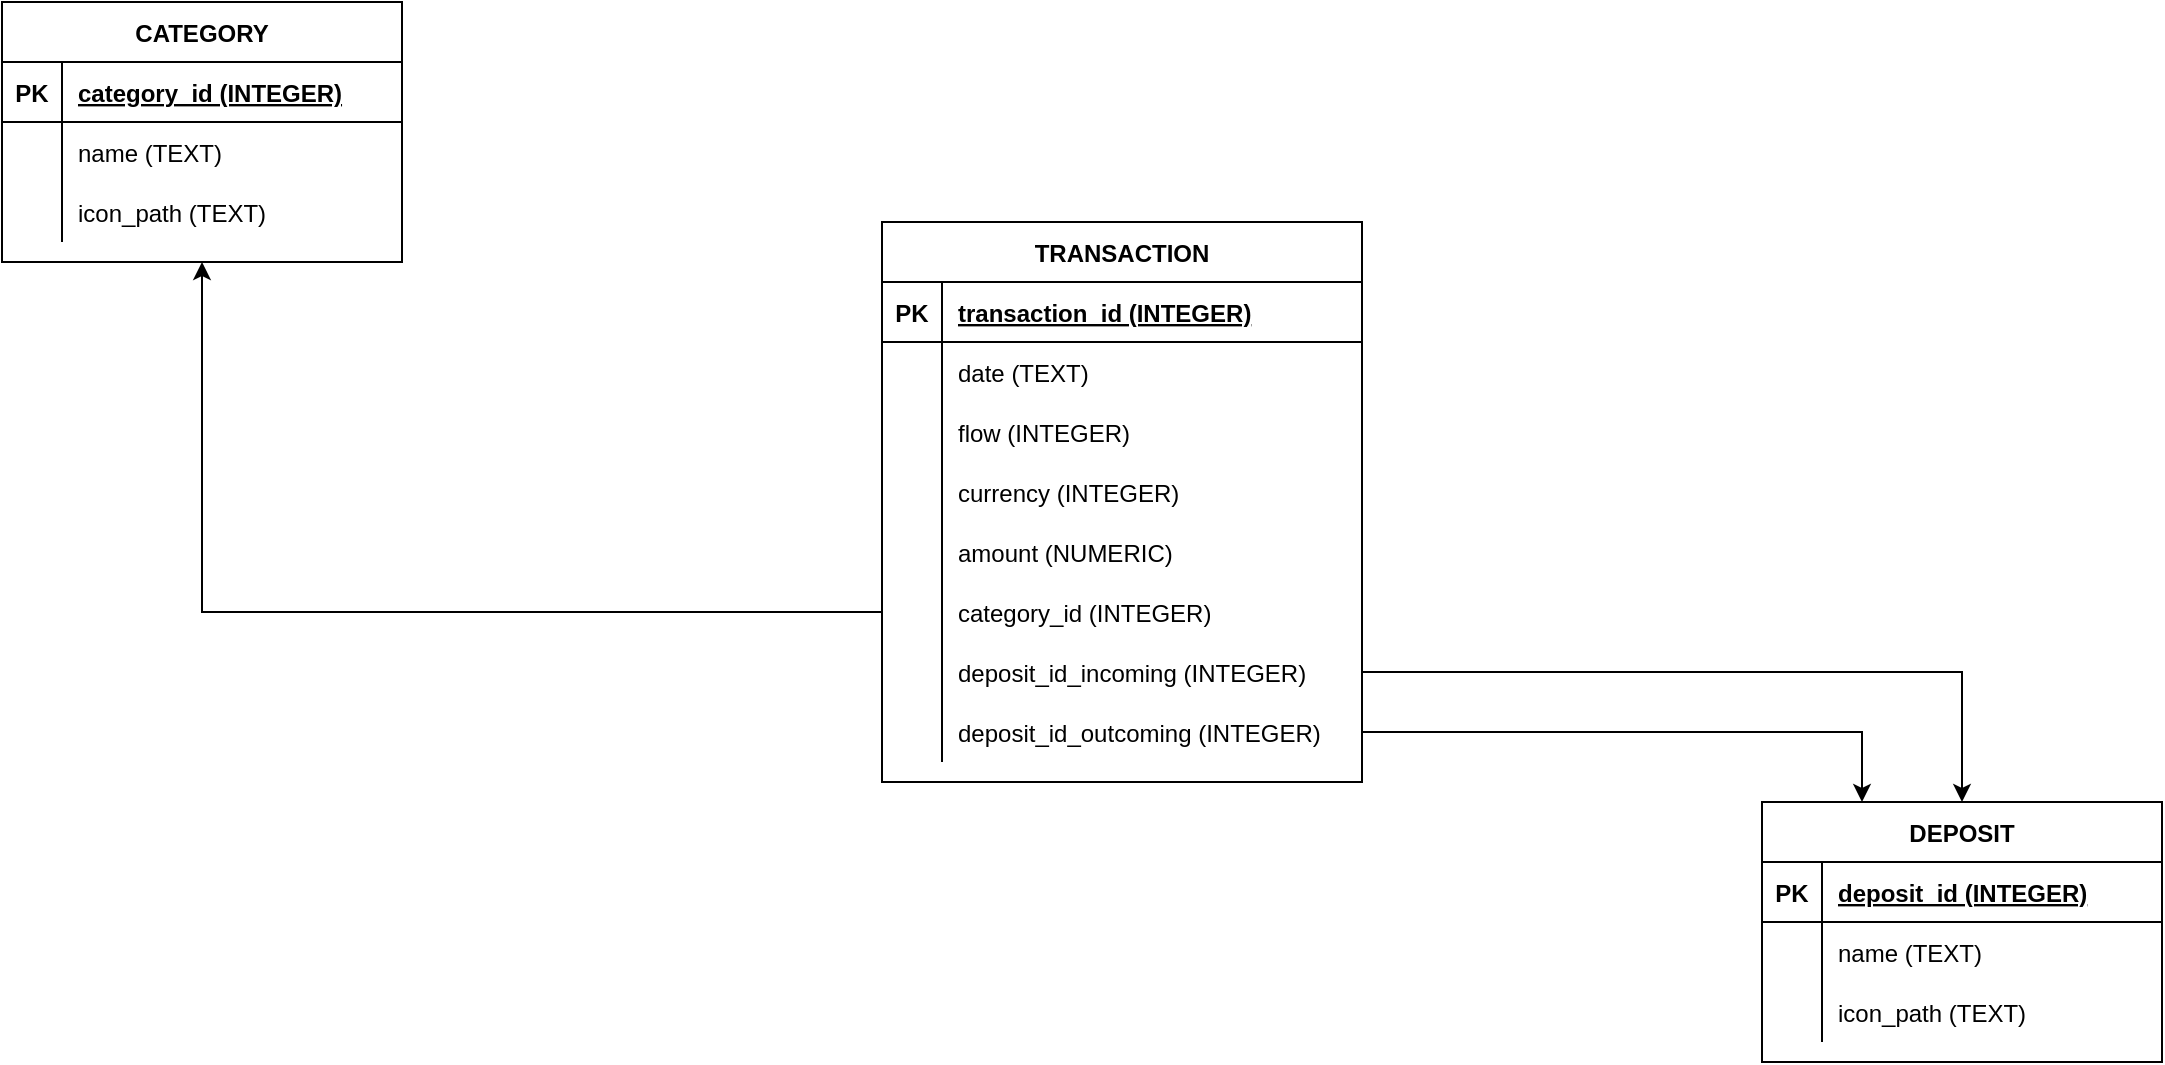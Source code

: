 <mxfile version="15.4.0" type="device"><diagram id="8qpNiA5VyCIMgv-crcEX" name="Pagina-1"><mxGraphModel dx="1645" dy="831" grid="1" gridSize="10" guides="1" tooltips="1" connect="1" arrows="1" fold="1" page="1" pageScale="1" pageWidth="1169" pageHeight="827" math="0" shadow="0"><root><mxCell id="0"/><mxCell id="1" parent="0"/><mxCell id="LB3a1khxftHYaIcWio2G-5" value="TRANSACTION" style="shape=table;startSize=30;container=1;collapsible=1;childLayout=tableLayout;fixedRows=1;rowLines=0;fontStyle=1;align=center;resizeLast=1;" vertex="1" parent="1"><mxGeometry x="480" y="270" width="240" height="280" as="geometry"><mxRectangle x="480" y="270" width="120" height="30" as="alternateBounds"/></mxGeometry></mxCell><mxCell id="LB3a1khxftHYaIcWio2G-6" value="" style="shape=partialRectangle;collapsible=0;dropTarget=0;pointerEvents=0;fillColor=none;top=0;left=0;bottom=1;right=0;points=[[0,0.5],[1,0.5]];portConstraint=eastwest;" vertex="1" parent="LB3a1khxftHYaIcWio2G-5"><mxGeometry y="30" width="240" height="30" as="geometry"/></mxCell><mxCell id="LB3a1khxftHYaIcWio2G-7" value="PK" style="shape=partialRectangle;connectable=0;fillColor=none;top=0;left=0;bottom=0;right=0;fontStyle=1;overflow=hidden;" vertex="1" parent="LB3a1khxftHYaIcWio2G-6"><mxGeometry width="30" height="30" as="geometry"><mxRectangle width="30" height="30" as="alternateBounds"/></mxGeometry></mxCell><mxCell id="LB3a1khxftHYaIcWio2G-8" value="transaction_id (INTEGER)" style="shape=partialRectangle;connectable=0;fillColor=none;top=0;left=0;bottom=0;right=0;align=left;spacingLeft=6;fontStyle=5;overflow=hidden;" vertex="1" parent="LB3a1khxftHYaIcWio2G-6"><mxGeometry x="30" width="210" height="30" as="geometry"><mxRectangle width="210" height="30" as="alternateBounds"/></mxGeometry></mxCell><mxCell id="LB3a1khxftHYaIcWio2G-9" value="" style="shape=partialRectangle;collapsible=0;dropTarget=0;pointerEvents=0;fillColor=none;top=0;left=0;bottom=0;right=0;points=[[0,0.5],[1,0.5]];portConstraint=eastwest;" vertex="1" parent="LB3a1khxftHYaIcWio2G-5"><mxGeometry y="60" width="240" height="30" as="geometry"/></mxCell><mxCell id="LB3a1khxftHYaIcWio2G-10" value="" style="shape=partialRectangle;connectable=0;fillColor=none;top=0;left=0;bottom=0;right=0;editable=1;overflow=hidden;" vertex="1" parent="LB3a1khxftHYaIcWio2G-9"><mxGeometry width="30" height="30" as="geometry"><mxRectangle width="30" height="30" as="alternateBounds"/></mxGeometry></mxCell><mxCell id="LB3a1khxftHYaIcWio2G-11" value="date (TEXT)" style="shape=partialRectangle;connectable=0;fillColor=none;top=0;left=0;bottom=0;right=0;align=left;spacingLeft=6;overflow=hidden;" vertex="1" parent="LB3a1khxftHYaIcWio2G-9"><mxGeometry x="30" width="210" height="30" as="geometry"><mxRectangle width="210" height="30" as="alternateBounds"/></mxGeometry></mxCell><mxCell id="LB3a1khxftHYaIcWio2G-12" value="" style="shape=partialRectangle;collapsible=0;dropTarget=0;pointerEvents=0;fillColor=none;top=0;left=0;bottom=0;right=0;points=[[0,0.5],[1,0.5]];portConstraint=eastwest;" vertex="1" parent="LB3a1khxftHYaIcWio2G-5"><mxGeometry y="90" width="240" height="30" as="geometry"/></mxCell><mxCell id="LB3a1khxftHYaIcWio2G-13" value="" style="shape=partialRectangle;connectable=0;fillColor=none;top=0;left=0;bottom=0;right=0;editable=1;overflow=hidden;" vertex="1" parent="LB3a1khxftHYaIcWio2G-12"><mxGeometry width="30" height="30" as="geometry"><mxRectangle width="30" height="30" as="alternateBounds"/></mxGeometry></mxCell><mxCell id="LB3a1khxftHYaIcWio2G-14" value="flow (INTEGER)" style="shape=partialRectangle;connectable=0;fillColor=none;top=0;left=0;bottom=0;right=0;align=left;spacingLeft=6;overflow=hidden;" vertex="1" parent="LB3a1khxftHYaIcWio2G-12"><mxGeometry x="30" width="210" height="30" as="geometry"><mxRectangle width="210" height="30" as="alternateBounds"/></mxGeometry></mxCell><mxCell id="LB3a1khxftHYaIcWio2G-15" value="" style="shape=partialRectangle;collapsible=0;dropTarget=0;pointerEvents=0;fillColor=none;top=0;left=0;bottom=0;right=0;points=[[0,0.5],[1,0.5]];portConstraint=eastwest;" vertex="1" parent="LB3a1khxftHYaIcWio2G-5"><mxGeometry y="120" width="240" height="30" as="geometry"/></mxCell><mxCell id="LB3a1khxftHYaIcWio2G-16" value="" style="shape=partialRectangle;connectable=0;fillColor=none;top=0;left=0;bottom=0;right=0;editable=1;overflow=hidden;" vertex="1" parent="LB3a1khxftHYaIcWio2G-15"><mxGeometry width="30" height="30" as="geometry"><mxRectangle width="30" height="30" as="alternateBounds"/></mxGeometry></mxCell><mxCell id="LB3a1khxftHYaIcWio2G-17" value="currency (INTEGER)" style="shape=partialRectangle;connectable=0;fillColor=none;top=0;left=0;bottom=0;right=0;align=left;spacingLeft=6;overflow=hidden;" vertex="1" parent="LB3a1khxftHYaIcWio2G-15"><mxGeometry x="30" width="210" height="30" as="geometry"><mxRectangle width="210" height="30" as="alternateBounds"/></mxGeometry></mxCell><mxCell id="LB3a1khxftHYaIcWio2G-19" value="" style="shape=partialRectangle;collapsible=0;dropTarget=0;pointerEvents=0;fillColor=none;top=0;left=0;bottom=0;right=0;points=[[0,0.5],[1,0.5]];portConstraint=eastwest;" vertex="1" parent="LB3a1khxftHYaIcWio2G-5"><mxGeometry y="150" width="240" height="30" as="geometry"/></mxCell><mxCell id="LB3a1khxftHYaIcWio2G-20" value="" style="shape=partialRectangle;connectable=0;fillColor=none;top=0;left=0;bottom=0;right=0;editable=1;overflow=hidden;" vertex="1" parent="LB3a1khxftHYaIcWio2G-19"><mxGeometry width="30" height="30" as="geometry"><mxRectangle width="30" height="30" as="alternateBounds"/></mxGeometry></mxCell><mxCell id="LB3a1khxftHYaIcWio2G-21" value="amount (NUMERIC)" style="shape=partialRectangle;connectable=0;fillColor=none;top=0;left=0;bottom=0;right=0;align=left;spacingLeft=6;overflow=hidden;" vertex="1" parent="LB3a1khxftHYaIcWio2G-19"><mxGeometry x="30" width="210" height="30" as="geometry"><mxRectangle width="210" height="30" as="alternateBounds"/></mxGeometry></mxCell><mxCell id="LB3a1khxftHYaIcWio2G-26" value="" style="shape=partialRectangle;collapsible=0;dropTarget=0;pointerEvents=0;fillColor=none;top=0;left=0;bottom=0;right=0;points=[[0,0.5],[1,0.5]];portConstraint=eastwest;" vertex="1" parent="LB3a1khxftHYaIcWio2G-5"><mxGeometry y="180" width="240" height="30" as="geometry"/></mxCell><mxCell id="LB3a1khxftHYaIcWio2G-27" value="" style="shape=partialRectangle;connectable=0;fillColor=none;top=0;left=0;bottom=0;right=0;editable=1;overflow=hidden;" vertex="1" parent="LB3a1khxftHYaIcWio2G-26"><mxGeometry width="30" height="30" as="geometry"><mxRectangle width="30" height="30" as="alternateBounds"/></mxGeometry></mxCell><mxCell id="LB3a1khxftHYaIcWio2G-28" value="category_id (INTEGER)" style="shape=partialRectangle;connectable=0;fillColor=none;top=0;left=0;bottom=0;right=0;align=left;spacingLeft=6;overflow=hidden;" vertex="1" parent="LB3a1khxftHYaIcWio2G-26"><mxGeometry x="30" width="210" height="30" as="geometry"><mxRectangle width="210" height="30" as="alternateBounds"/></mxGeometry></mxCell><mxCell id="LB3a1khxftHYaIcWio2G-23" value="" style="shape=partialRectangle;collapsible=0;dropTarget=0;pointerEvents=0;fillColor=none;top=0;left=0;bottom=0;right=0;points=[[0,0.5],[1,0.5]];portConstraint=eastwest;" vertex="1" parent="LB3a1khxftHYaIcWio2G-5"><mxGeometry y="210" width="240" height="30" as="geometry"/></mxCell><mxCell id="LB3a1khxftHYaIcWio2G-24" value="" style="shape=partialRectangle;connectable=0;fillColor=none;top=0;left=0;bottom=0;right=0;editable=1;overflow=hidden;" vertex="1" parent="LB3a1khxftHYaIcWio2G-23"><mxGeometry width="30" height="30" as="geometry"><mxRectangle width="30" height="30" as="alternateBounds"/></mxGeometry></mxCell><mxCell id="LB3a1khxftHYaIcWio2G-25" value="deposit_id_incoming (INTEGER)" style="shape=partialRectangle;connectable=0;fillColor=none;top=0;left=0;bottom=0;right=0;align=left;spacingLeft=6;overflow=hidden;" vertex="1" parent="LB3a1khxftHYaIcWio2G-23"><mxGeometry x="30" width="210" height="30" as="geometry"><mxRectangle width="210" height="30" as="alternateBounds"/></mxGeometry></mxCell><mxCell id="LB3a1khxftHYaIcWio2G-29" value="" style="shape=partialRectangle;collapsible=0;dropTarget=0;pointerEvents=0;fillColor=none;top=0;left=0;bottom=0;right=0;points=[[0,0.5],[1,0.5]];portConstraint=eastwest;" vertex="1" parent="LB3a1khxftHYaIcWio2G-5"><mxGeometry y="240" width="240" height="30" as="geometry"/></mxCell><mxCell id="LB3a1khxftHYaIcWio2G-30" value="" style="shape=partialRectangle;connectable=0;fillColor=none;top=0;left=0;bottom=0;right=0;editable=1;overflow=hidden;" vertex="1" parent="LB3a1khxftHYaIcWio2G-29"><mxGeometry width="30" height="30" as="geometry"><mxRectangle width="30" height="30" as="alternateBounds"/></mxGeometry></mxCell><mxCell id="LB3a1khxftHYaIcWio2G-31" value="deposit_id_outcoming (INTEGER)" style="shape=partialRectangle;connectable=0;fillColor=none;top=0;left=0;bottom=0;right=0;align=left;spacingLeft=6;overflow=hidden;" vertex="1" parent="LB3a1khxftHYaIcWio2G-29"><mxGeometry x="30" width="210" height="30" as="geometry"><mxRectangle width="210" height="30" as="alternateBounds"/></mxGeometry></mxCell><mxCell id="LB3a1khxftHYaIcWio2G-65" value="CATEGORY" style="shape=table;startSize=30;container=1;collapsible=1;childLayout=tableLayout;fixedRows=1;rowLines=0;fontStyle=1;align=center;resizeLast=1;" vertex="1" parent="1"><mxGeometry x="40" y="160" width="200" height="130" as="geometry"><mxRectangle x="440" y="320" width="100" height="30" as="alternateBounds"/></mxGeometry></mxCell><mxCell id="LB3a1khxftHYaIcWio2G-66" value="" style="shape=partialRectangle;collapsible=0;dropTarget=0;pointerEvents=0;fillColor=none;top=0;left=0;bottom=1;right=0;points=[[0,0.5],[1,0.5]];portConstraint=eastwest;" vertex="1" parent="LB3a1khxftHYaIcWio2G-65"><mxGeometry y="30" width="200" height="30" as="geometry"/></mxCell><mxCell id="LB3a1khxftHYaIcWio2G-67" value="PK" style="shape=partialRectangle;connectable=0;fillColor=none;top=0;left=0;bottom=0;right=0;fontStyle=1;overflow=hidden;" vertex="1" parent="LB3a1khxftHYaIcWio2G-66"><mxGeometry width="30" height="30" as="geometry"><mxRectangle width="30" height="30" as="alternateBounds"/></mxGeometry></mxCell><mxCell id="LB3a1khxftHYaIcWio2G-68" value="category_id (INTEGER)" style="shape=partialRectangle;connectable=0;fillColor=none;top=0;left=0;bottom=0;right=0;align=left;spacingLeft=6;fontStyle=5;overflow=hidden;" vertex="1" parent="LB3a1khxftHYaIcWio2G-66"><mxGeometry x="30" width="170" height="30" as="geometry"><mxRectangle width="170" height="30" as="alternateBounds"/></mxGeometry></mxCell><mxCell id="LB3a1khxftHYaIcWio2G-69" value="" style="shape=partialRectangle;collapsible=0;dropTarget=0;pointerEvents=0;fillColor=none;top=0;left=0;bottom=0;right=0;points=[[0,0.5],[1,0.5]];portConstraint=eastwest;" vertex="1" parent="LB3a1khxftHYaIcWio2G-65"><mxGeometry y="60" width="200" height="30" as="geometry"/></mxCell><mxCell id="LB3a1khxftHYaIcWio2G-70" value="" style="shape=partialRectangle;connectable=0;fillColor=none;top=0;left=0;bottom=0;right=0;editable=1;overflow=hidden;" vertex="1" parent="LB3a1khxftHYaIcWio2G-69"><mxGeometry width="30" height="30" as="geometry"><mxRectangle width="30" height="30" as="alternateBounds"/></mxGeometry></mxCell><mxCell id="LB3a1khxftHYaIcWio2G-71" value="name (TEXT)" style="shape=partialRectangle;connectable=0;fillColor=none;top=0;left=0;bottom=0;right=0;align=left;spacingLeft=6;overflow=hidden;" vertex="1" parent="LB3a1khxftHYaIcWio2G-69"><mxGeometry x="30" width="170" height="30" as="geometry"><mxRectangle width="170" height="30" as="alternateBounds"/></mxGeometry></mxCell><mxCell id="LB3a1khxftHYaIcWio2G-72" value="" style="shape=partialRectangle;collapsible=0;dropTarget=0;pointerEvents=0;fillColor=none;top=0;left=0;bottom=0;right=0;points=[[0,0.5],[1,0.5]];portConstraint=eastwest;" vertex="1" parent="LB3a1khxftHYaIcWio2G-65"><mxGeometry y="90" width="200" height="30" as="geometry"/></mxCell><mxCell id="LB3a1khxftHYaIcWio2G-73" value="" style="shape=partialRectangle;connectable=0;fillColor=none;top=0;left=0;bottom=0;right=0;editable=1;overflow=hidden;" vertex="1" parent="LB3a1khxftHYaIcWio2G-72"><mxGeometry width="30" height="30" as="geometry"><mxRectangle width="30" height="30" as="alternateBounds"/></mxGeometry></mxCell><mxCell id="LB3a1khxftHYaIcWio2G-74" value="icon_path (TEXT)" style="shape=partialRectangle;connectable=0;fillColor=none;top=0;left=0;bottom=0;right=0;align=left;spacingLeft=6;overflow=hidden;" vertex="1" parent="LB3a1khxftHYaIcWio2G-72"><mxGeometry x="30" width="170" height="30" as="geometry"><mxRectangle width="170" height="30" as="alternateBounds"/></mxGeometry></mxCell><mxCell id="LB3a1khxftHYaIcWio2G-80" style="edgeStyle=orthogonalEdgeStyle;rounded=0;orthogonalLoop=1;jettySize=auto;html=1;entryX=0.5;entryY=1;entryDx=0;entryDy=0;" edge="1" parent="1" source="LB3a1khxftHYaIcWio2G-26" target="LB3a1khxftHYaIcWio2G-65"><mxGeometry relative="1" as="geometry"/></mxCell><mxCell id="LB3a1khxftHYaIcWio2G-81" value="DEPOSIT" style="shape=table;startSize=30;container=1;collapsible=1;childLayout=tableLayout;fixedRows=1;rowLines=0;fontStyle=1;align=center;resizeLast=1;" vertex="1" parent="1"><mxGeometry x="920" y="560" width="200" height="130" as="geometry"/></mxCell><mxCell id="LB3a1khxftHYaIcWio2G-82" value="" style="shape=partialRectangle;collapsible=0;dropTarget=0;pointerEvents=0;fillColor=none;top=0;left=0;bottom=1;right=0;points=[[0,0.5],[1,0.5]];portConstraint=eastwest;" vertex="1" parent="LB3a1khxftHYaIcWio2G-81"><mxGeometry y="30" width="200" height="30" as="geometry"/></mxCell><mxCell id="LB3a1khxftHYaIcWio2G-83" value="PK" style="shape=partialRectangle;connectable=0;fillColor=none;top=0;left=0;bottom=0;right=0;fontStyle=1;overflow=hidden;" vertex="1" parent="LB3a1khxftHYaIcWio2G-82"><mxGeometry width="30" height="30" as="geometry"><mxRectangle width="30" height="30" as="alternateBounds"/></mxGeometry></mxCell><mxCell id="LB3a1khxftHYaIcWio2G-84" value="deposit_id (INTEGER)" style="shape=partialRectangle;connectable=0;fillColor=none;top=0;left=0;bottom=0;right=0;align=left;spacingLeft=6;fontStyle=5;overflow=hidden;" vertex="1" parent="LB3a1khxftHYaIcWio2G-82"><mxGeometry x="30" width="170" height="30" as="geometry"><mxRectangle width="170" height="30" as="alternateBounds"/></mxGeometry></mxCell><mxCell id="LB3a1khxftHYaIcWio2G-85" value="" style="shape=partialRectangle;collapsible=0;dropTarget=0;pointerEvents=0;fillColor=none;top=0;left=0;bottom=0;right=0;points=[[0,0.5],[1,0.5]];portConstraint=eastwest;" vertex="1" parent="LB3a1khxftHYaIcWio2G-81"><mxGeometry y="60" width="200" height="30" as="geometry"/></mxCell><mxCell id="LB3a1khxftHYaIcWio2G-86" value="" style="shape=partialRectangle;connectable=0;fillColor=none;top=0;left=0;bottom=0;right=0;editable=1;overflow=hidden;" vertex="1" parent="LB3a1khxftHYaIcWio2G-85"><mxGeometry width="30" height="30" as="geometry"><mxRectangle width="30" height="30" as="alternateBounds"/></mxGeometry></mxCell><mxCell id="LB3a1khxftHYaIcWio2G-87" value="name (TEXT)" style="shape=partialRectangle;connectable=0;fillColor=none;top=0;left=0;bottom=0;right=0;align=left;spacingLeft=6;overflow=hidden;" vertex="1" parent="LB3a1khxftHYaIcWio2G-85"><mxGeometry x="30" width="170" height="30" as="geometry"><mxRectangle width="170" height="30" as="alternateBounds"/></mxGeometry></mxCell><mxCell id="LB3a1khxftHYaIcWio2G-88" value="" style="shape=partialRectangle;collapsible=0;dropTarget=0;pointerEvents=0;fillColor=none;top=0;left=0;bottom=0;right=0;points=[[0,0.5],[1,0.5]];portConstraint=eastwest;" vertex="1" parent="LB3a1khxftHYaIcWio2G-81"><mxGeometry y="90" width="200" height="30" as="geometry"/></mxCell><mxCell id="LB3a1khxftHYaIcWio2G-89" value="" style="shape=partialRectangle;connectable=0;fillColor=none;top=0;left=0;bottom=0;right=0;editable=1;overflow=hidden;" vertex="1" parent="LB3a1khxftHYaIcWio2G-88"><mxGeometry width="30" height="30" as="geometry"><mxRectangle width="30" height="30" as="alternateBounds"/></mxGeometry></mxCell><mxCell id="LB3a1khxftHYaIcWio2G-90" value="icon_path (TEXT)" style="shape=partialRectangle;connectable=0;fillColor=none;top=0;left=0;bottom=0;right=0;align=left;spacingLeft=6;overflow=hidden;" vertex="1" parent="LB3a1khxftHYaIcWio2G-88"><mxGeometry x="30" width="170" height="30" as="geometry"><mxRectangle width="170" height="30" as="alternateBounds"/></mxGeometry></mxCell><mxCell id="LB3a1khxftHYaIcWio2G-94" style="edgeStyle=orthogonalEdgeStyle;rounded=0;orthogonalLoop=1;jettySize=auto;html=1;entryX=0.5;entryY=0;entryDx=0;entryDy=0;" edge="1" parent="1" source="LB3a1khxftHYaIcWio2G-23" target="LB3a1khxftHYaIcWio2G-81"><mxGeometry relative="1" as="geometry"/></mxCell><mxCell id="LB3a1khxftHYaIcWio2G-95" style="edgeStyle=orthogonalEdgeStyle;rounded=0;orthogonalLoop=1;jettySize=auto;html=1;entryX=0.25;entryY=0;entryDx=0;entryDy=0;" edge="1" parent="1" source="LB3a1khxftHYaIcWio2G-29" target="LB3a1khxftHYaIcWio2G-81"><mxGeometry relative="1" as="geometry"/></mxCell></root></mxGraphModel></diagram></mxfile>
